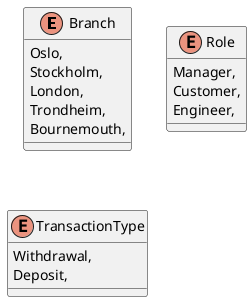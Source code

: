 @startuml
enum Branch {
    Oslo,
    Stockholm,
    London,
    Trondheim,
    Bournemouth,
}
enum Role {
    Manager,
    Customer,
    Engineer,
}
enum TransactionType {
    Withdrawal,
    Deposit,
}
@enduml
